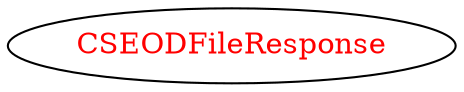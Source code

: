 digraph dependencyGraph {
 concentrate=true;
 ranksep="2.0";
 rankdir="LR"; 
 splines="ortho";
"CSEODFileResponse" [fontcolor="red"];
}